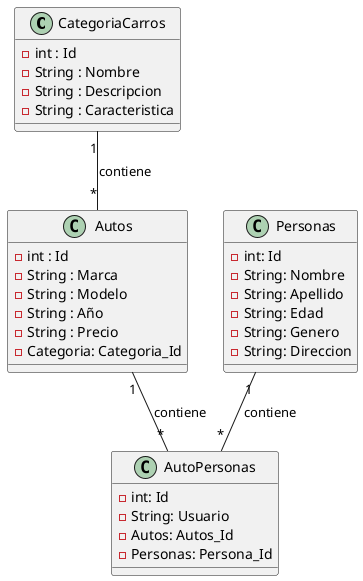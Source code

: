 @startuml

class CategoriaCarros{
    - int : Id
    - String : Nombre
    - String : Descripcion
    - String : Caracteristica
    
}

class Autos{
    - int : Id
    - String : Marca
    - String : Modelo
    - String : Año
    - String : Precio
    - Categoria: Categoria_Id
}

class Personas{
    - int: Id
    - String: Nombre
    - String: Apellido
    - String: Edad 
    - String: Genero 
    - String: Direccion
}

class AutoPersonas{
    - int: Id 
    - String: Usuario
    - Autos: Autos_Id
    - Personas: Persona_Id
}

CategoriaCarros "1" -- "*" Autos : contiene
Personas "1" -- "*" AutoPersonas : contiene
Autos "1" -- "*" AutoPersonas : contiene 
@enduml